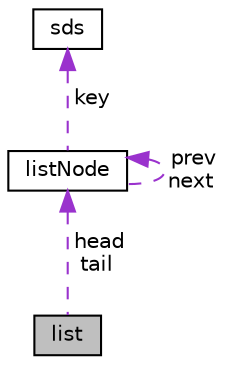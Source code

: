 digraph "list"
{
  edge [fontname="Helvetica",fontsize="10",labelfontname="Helvetica",labelfontsize="10"];
  node [fontname="Helvetica",fontsize="10",shape=record];
  Node1 [label="list",height=0.2,width=0.4,color="black", fillcolor="grey75", style="filled", fontcolor="black"];
  Node2 -> Node1 [dir="back",color="darkorchid3",fontsize="10",style="dashed",label=" head\ntail" ];
  Node2 [label="listNode",height=0.2,width=0.4,color="black", fillcolor="white", style="filled",URL="$structlistNode.html"];
  Node2 -> Node2 [dir="back",color="darkorchid3",fontsize="10",style="dashed",label=" prev\nnext" ];
  Node3 -> Node2 [dir="back",color="darkorchid3",fontsize="10",style="dashed",label=" key" ];
  Node3 [label="sds",height=0.2,width=0.4,color="black", fillcolor="white", style="filled",URL="$structsds.html"];
}
